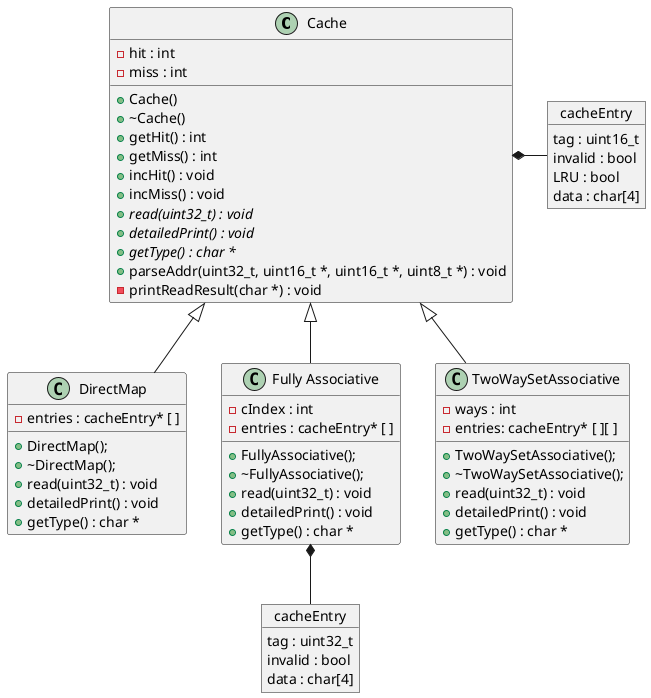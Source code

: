 @startuml Cache Simulator
class   "Cache" as c
class   "DirectMap" as dm
class   "Fully Associative" as fa
class   "TwoWaySetAssociative" as sa
object  "cacheEntry" as ce
object  "cacheEntry" as FaCe

c <|-- dm
c <|-- fa
c <|-- sa
c *- ce
fa *-- FaCe

c : -hit : int
c : -miss : int
c : +Cache()
c : +~Cache()
c : +getHit() : int
c : +getMiss() : int
c : +incHit() : void
c : +incMiss() : void
c : {abstract} + read(uint32_t) : void
c : {abstract} + detailedPrint() : void
c : {abstract} + getType() : char *
c : +parseAddr(uint32_t, uint16_t *, uint16_t *, uint8_t *) : void
c : -printReadResult(char *) : void

fa : +FullyAssociative();
fa : +~FullyAssociative();
fa : +read(uint32_t) : void
fa : +detailedPrint() : void
fa : +getType() : char *
fa : -cIndex : int
fa : -entries : cacheEntry* [ ]

dm : +DirectMap();
dm : +~DirectMap();
dm : +read(uint32_t) : void
dm : +detailedPrint() : void
dm : +getType() : char *
dm : -entries : cacheEntry* [ ]

sa : +TwoWaySetAssociative();
sa : +~TwoWaySetAssociative();
sa : +read(uint32_t) : void
sa : +detailedPrint() : void
sa : +getType() : char *
sa : -ways : int
sa : -entries: cacheEntry* [ ][ ] 

ce : tag : uint16_t
ce : invalid : bool
ce : LRU : bool
ce : data : char[4]

FaCe : tag : uint32_t
FaCe : invalid : bool
FaCe : data : char[4]

@enduml